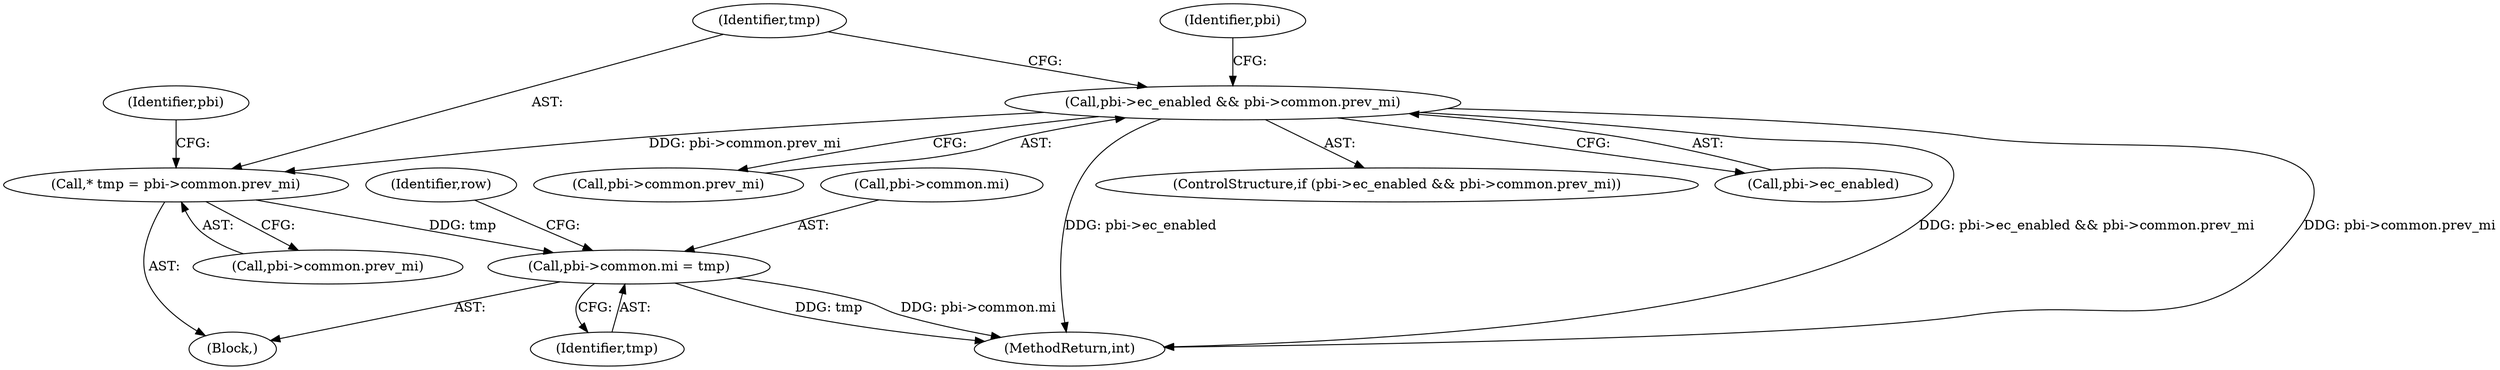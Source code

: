 digraph "0_Android_6886e8e0a9db2dbad723dc37a548233e004b33bc_1@pointer" {
"1000338" [label="(Call,* tmp = pbi->common.prev_mi)"];
"1000327" [label="(Call,pbi->ec_enabled && pbi->common.prev_mi)"];
"1000358" [label="(Call,pbi->common.mi = tmp)"];
"1000358" [label="(Call,pbi->common.mi = tmp)"];
"1000331" [label="(Call,pbi->common.prev_mi)"];
"1000326" [label="(ControlStructure,if (pbi->ec_enabled && pbi->common.prev_mi))"];
"1000350" [label="(Identifier,pbi)"];
"1000359" [label="(Call,pbi->common.mi)"];
"1000339" [label="(Identifier,tmp)"];
"1000338" [label="(Call,* tmp = pbi->common.prev_mi)"];
"1000327" [label="(Call,pbi->ec_enabled && pbi->common.prev_mi)"];
"1000340" [label="(Call,pbi->common.prev_mi)"];
"1000328" [label="(Call,pbi->ec_enabled)"];
"1000430" [label="(Identifier,pbi)"];
"1000451" [label="(MethodReturn,int)"];
"1000364" [label="(Identifier,tmp)"];
"1000367" [label="(Identifier,row)"];
"1000336" [label="(Block,)"];
"1000338" -> "1000336"  [label="AST: "];
"1000338" -> "1000340"  [label="CFG: "];
"1000339" -> "1000338"  [label="AST: "];
"1000340" -> "1000338"  [label="AST: "];
"1000350" -> "1000338"  [label="CFG: "];
"1000327" -> "1000338"  [label="DDG: pbi->common.prev_mi"];
"1000338" -> "1000358"  [label="DDG: tmp"];
"1000327" -> "1000326"  [label="AST: "];
"1000327" -> "1000328"  [label="CFG: "];
"1000327" -> "1000331"  [label="CFG: "];
"1000328" -> "1000327"  [label="AST: "];
"1000331" -> "1000327"  [label="AST: "];
"1000339" -> "1000327"  [label="CFG: "];
"1000430" -> "1000327"  [label="CFG: "];
"1000327" -> "1000451"  [label="DDG: pbi->common.prev_mi"];
"1000327" -> "1000451"  [label="DDG: pbi->ec_enabled"];
"1000327" -> "1000451"  [label="DDG: pbi->ec_enabled && pbi->common.prev_mi"];
"1000358" -> "1000336"  [label="AST: "];
"1000358" -> "1000364"  [label="CFG: "];
"1000359" -> "1000358"  [label="AST: "];
"1000364" -> "1000358"  [label="AST: "];
"1000367" -> "1000358"  [label="CFG: "];
"1000358" -> "1000451"  [label="DDG: tmp"];
"1000358" -> "1000451"  [label="DDG: pbi->common.mi"];
}
